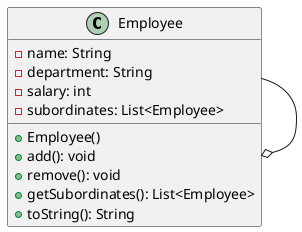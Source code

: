 @startuml
'https://plantuml.com/class-diagram

class Employee {
    -name: String
    -department: String
    -salary: int
    -subordinates: List<Employee>

    +Employee()
    +add(): void
    +remove(): void
    +getSubordinates(): List<Employee>
    +toString(): String
}

Employee -o Employee
@enduml